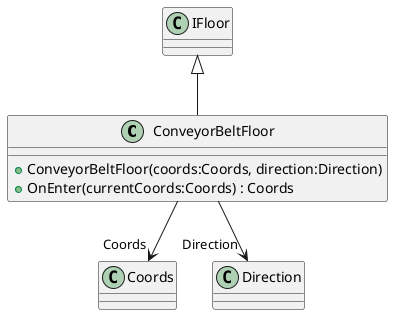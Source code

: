 @startuml
class ConveyorBeltFloor {
    + ConveyorBeltFloor(coords:Coords, direction:Direction)
    + OnEnter(currentCoords:Coords) : Coords
}
IFloor <|-- ConveyorBeltFloor
ConveyorBeltFloor --> "Coords" Coords
ConveyorBeltFloor --> "Direction" Direction
@enduml
